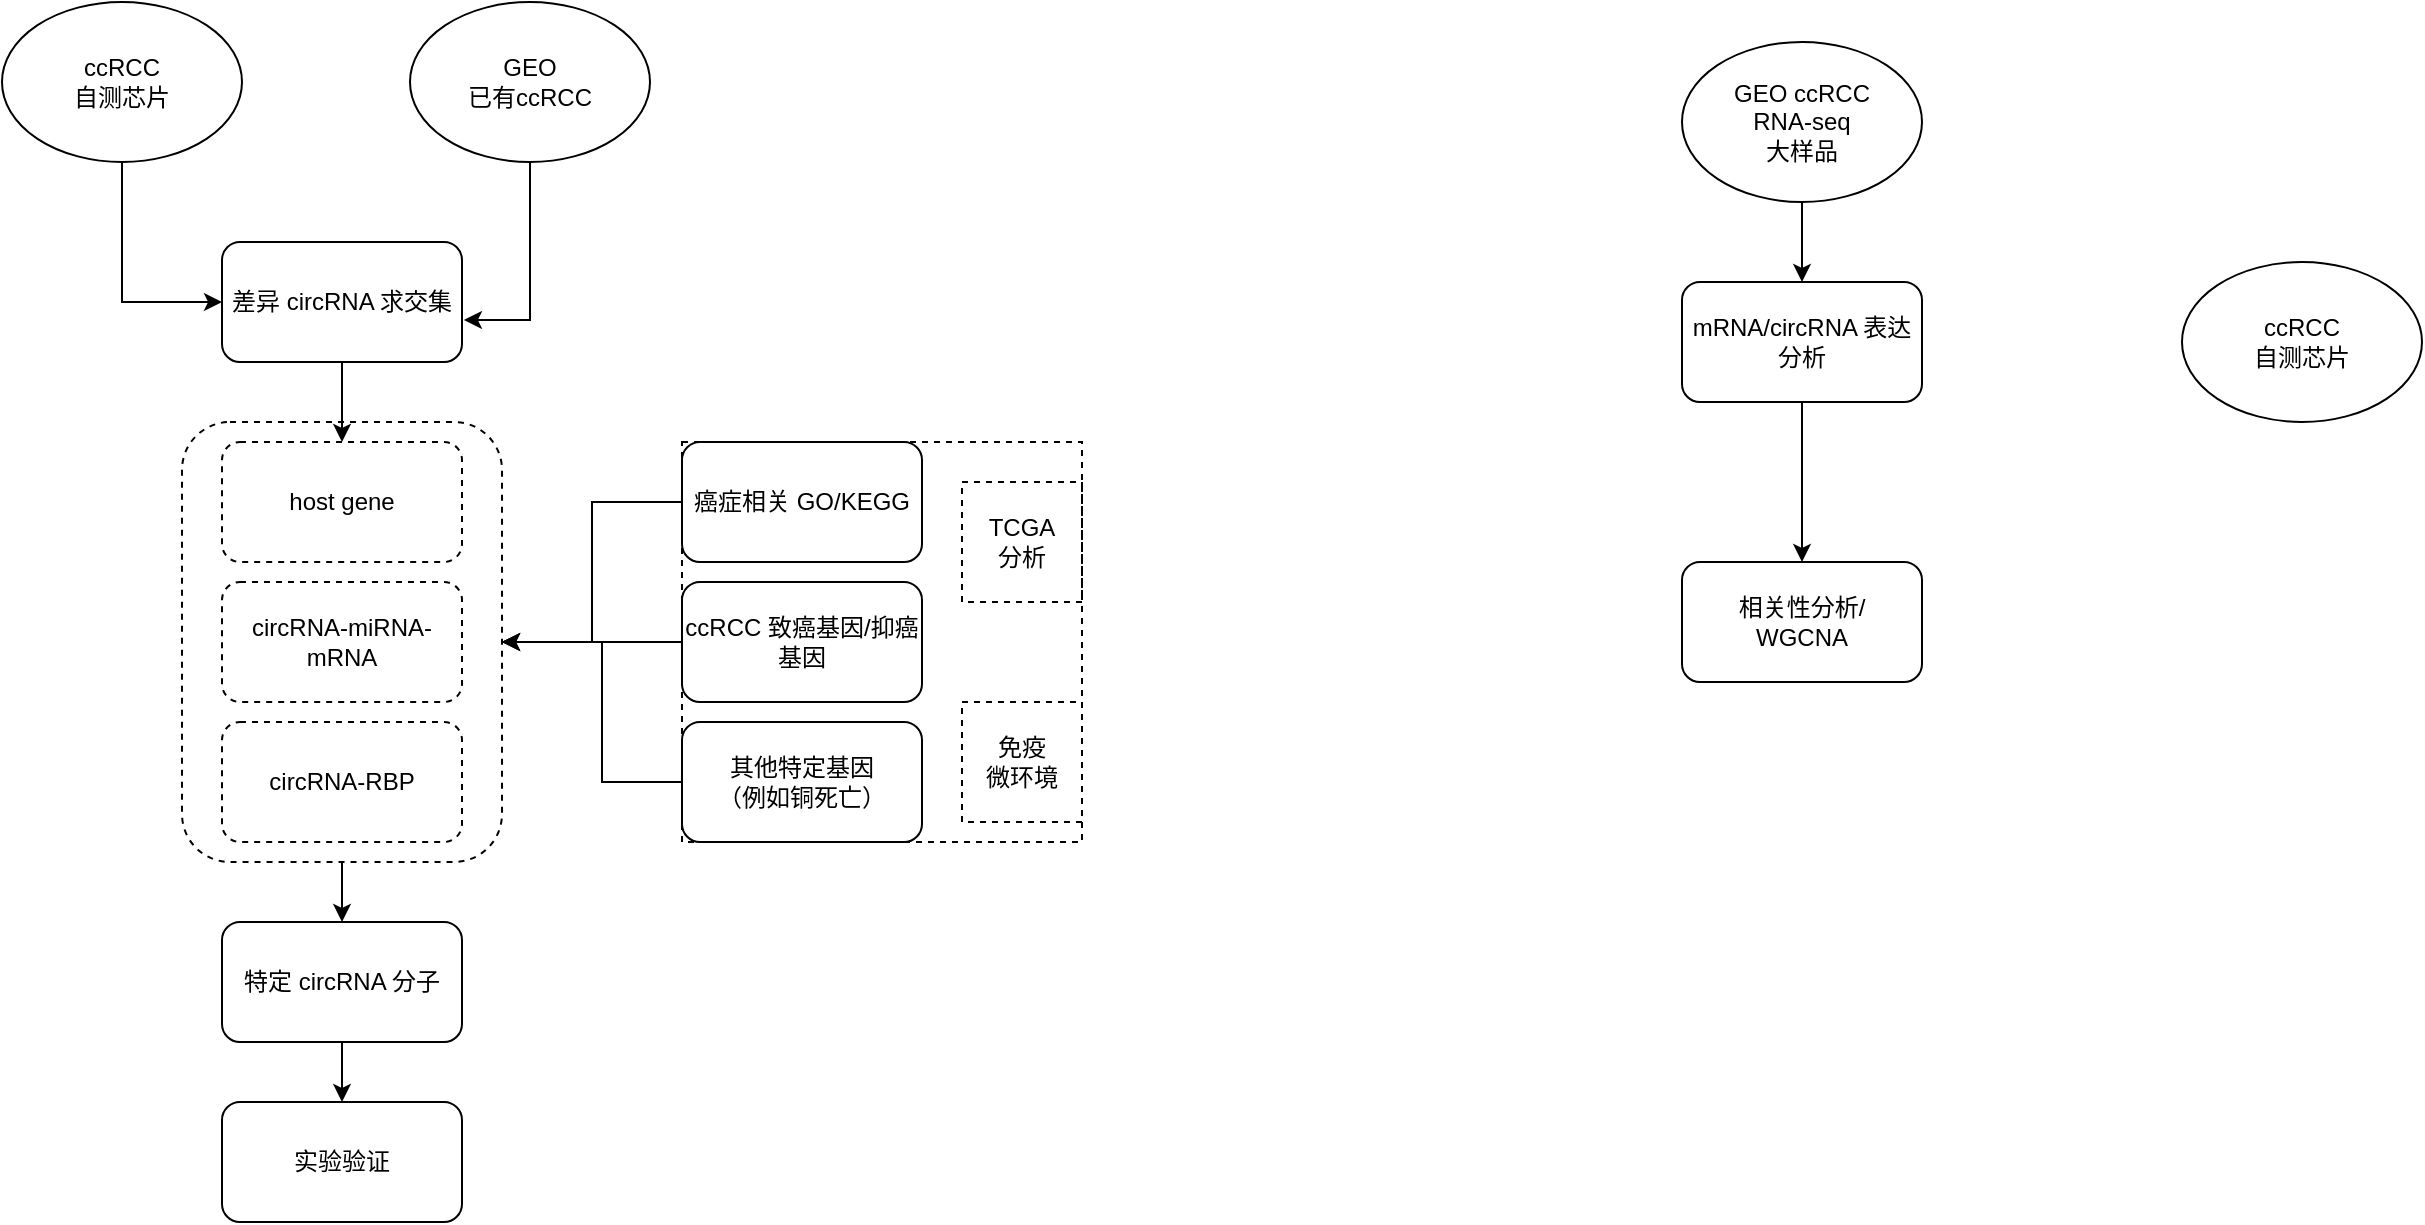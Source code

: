 <mxfile version="16.4.3" type="github">
  <diagram id="C5RBs43oDa-KdzZeNtuy" name="Page-1">
    <mxGraphModel dx="2249" dy="1931" grid="1" gridSize="10" guides="1" tooltips="1" connect="1" arrows="1" fold="1" page="1" pageScale="1" pageWidth="827" pageHeight="1169" math="0" shadow="0">
      <root>
        <mxCell id="WIyWlLk6GJQsqaUBKTNV-0" />
        <mxCell id="WIyWlLk6GJQsqaUBKTNV-1" parent="WIyWlLk6GJQsqaUBKTNV-0" />
        <mxCell id="RJGZW5vNADiljtBDb6SS-3" style="edgeStyle=orthogonalEdgeStyle;rounded=0;orthogonalLoop=1;jettySize=auto;html=1;entryX=0;entryY=0.5;entryDx=0;entryDy=0;" edge="1" parent="WIyWlLk6GJQsqaUBKTNV-1" source="RJGZW5vNADiljtBDb6SS-0" target="RJGZW5vNADiljtBDb6SS-2">
          <mxGeometry relative="1" as="geometry" />
        </mxCell>
        <mxCell id="RJGZW5vNADiljtBDb6SS-0" value="ccRCC&lt;br&gt;自测芯片" style="ellipse;whiteSpace=wrap;html=1;" vertex="1" parent="WIyWlLk6GJQsqaUBKTNV-1">
          <mxGeometry x="-710" y="-170" width="120" height="80" as="geometry" />
        </mxCell>
        <mxCell id="RJGZW5vNADiljtBDb6SS-4" style="edgeStyle=orthogonalEdgeStyle;rounded=0;orthogonalLoop=1;jettySize=auto;html=1;entryX=1.008;entryY=0.65;entryDx=0;entryDy=0;entryPerimeter=0;" edge="1" parent="WIyWlLk6GJQsqaUBKTNV-1" source="RJGZW5vNADiljtBDb6SS-1" target="RJGZW5vNADiljtBDb6SS-2">
          <mxGeometry relative="1" as="geometry" />
        </mxCell>
        <mxCell id="RJGZW5vNADiljtBDb6SS-1" value="GEO&lt;br&gt;已有ccRCC" style="ellipse;whiteSpace=wrap;html=1;" vertex="1" parent="WIyWlLk6GJQsqaUBKTNV-1">
          <mxGeometry x="-506" y="-170" width="120" height="80" as="geometry" />
        </mxCell>
        <mxCell id="RJGZW5vNADiljtBDb6SS-44" value="" style="edgeStyle=orthogonalEdgeStyle;rounded=0;orthogonalLoop=1;jettySize=auto;html=1;" edge="1" parent="WIyWlLk6GJQsqaUBKTNV-1" source="RJGZW5vNADiljtBDb6SS-2" target="RJGZW5vNADiljtBDb6SS-40">
          <mxGeometry relative="1" as="geometry" />
        </mxCell>
        <mxCell id="RJGZW5vNADiljtBDb6SS-2" value="差异 circRNA 求交集" style="rounded=1;whiteSpace=wrap;html=1;" vertex="1" parent="WIyWlLk6GJQsqaUBKTNV-1">
          <mxGeometry x="-600" y="-50" width="120" height="60" as="geometry" />
        </mxCell>
        <mxCell id="RJGZW5vNADiljtBDb6SS-34" style="edgeStyle=orthogonalEdgeStyle;rounded=0;orthogonalLoop=1;jettySize=auto;html=1;exitX=0.5;exitY=1;exitDx=0;exitDy=0;" edge="1" parent="WIyWlLk6GJQsqaUBKTNV-1" source="RJGZW5vNADiljtBDb6SS-5">
          <mxGeometry relative="1" as="geometry">
            <mxPoint x="-540" y="380" as="targetPoint" />
          </mxGeometry>
        </mxCell>
        <mxCell id="RJGZW5vNADiljtBDb6SS-5" value="特定 circRNA 分子" style="rounded=1;whiteSpace=wrap;html=1;" vertex="1" parent="WIyWlLk6GJQsqaUBKTNV-1">
          <mxGeometry x="-600" y="290" width="120" height="60" as="geometry" />
        </mxCell>
        <mxCell id="RJGZW5vNADiljtBDb6SS-42" style="edgeStyle=orthogonalEdgeStyle;rounded=0;orthogonalLoop=1;jettySize=auto;html=1;exitX=0;exitY=0.5;exitDx=0;exitDy=0;" edge="1" parent="WIyWlLk6GJQsqaUBKTNV-1" source="RJGZW5vNADiljtBDb6SS-7">
          <mxGeometry relative="1" as="geometry">
            <mxPoint x="-460" y="150" as="targetPoint" />
          </mxGeometry>
        </mxCell>
        <mxCell id="RJGZW5vNADiljtBDb6SS-7" value="ccRCC 致癌基因/抑癌基因" style="rounded=1;whiteSpace=wrap;html=1;" vertex="1" parent="WIyWlLk6GJQsqaUBKTNV-1">
          <mxGeometry x="-370" y="120" width="120" height="60" as="geometry" />
        </mxCell>
        <mxCell id="RJGZW5vNADiljtBDb6SS-43" style="edgeStyle=orthogonalEdgeStyle;rounded=0;orthogonalLoop=1;jettySize=auto;html=1;exitX=0;exitY=0.5;exitDx=0;exitDy=0;" edge="1" parent="WIyWlLk6GJQsqaUBKTNV-1" source="RJGZW5vNADiljtBDb6SS-10">
          <mxGeometry relative="1" as="geometry">
            <mxPoint x="-460" y="150" as="targetPoint" />
            <Array as="points">
              <mxPoint x="-410" y="220" />
              <mxPoint x="-410" y="150" />
            </Array>
          </mxGeometry>
        </mxCell>
        <mxCell id="RJGZW5vNADiljtBDb6SS-10" value="其他特定基因&lt;br&gt;（例如铜死亡）" style="rounded=1;whiteSpace=wrap;html=1;" vertex="1" parent="WIyWlLk6GJQsqaUBKTNV-1">
          <mxGeometry x="-370" y="190" width="120" height="60" as="geometry" />
        </mxCell>
        <mxCell id="RJGZW5vNADiljtBDb6SS-41" style="edgeStyle=orthogonalEdgeStyle;rounded=0;orthogonalLoop=1;jettySize=auto;html=1;exitX=0;exitY=0.5;exitDx=0;exitDy=0;entryX=1;entryY=0.5;entryDx=0;entryDy=0;" edge="1" parent="WIyWlLk6GJQsqaUBKTNV-1" source="RJGZW5vNADiljtBDb6SS-19" target="RJGZW5vNADiljtBDb6SS-27">
          <mxGeometry relative="1" as="geometry" />
        </mxCell>
        <mxCell id="RJGZW5vNADiljtBDb6SS-19" value="癌症相关 GO/KEGG" style="rounded=1;whiteSpace=wrap;html=1;" vertex="1" parent="WIyWlLk6GJQsqaUBKTNV-1">
          <mxGeometry x="-370" y="50" width="120" height="60" as="geometry" />
        </mxCell>
        <mxCell id="RJGZW5vNADiljtBDb6SS-25" value="circRNA-miRNA-mRNA" style="rounded=1;whiteSpace=wrap;html=1;dashed=1;" vertex="1" parent="WIyWlLk6GJQsqaUBKTNV-1">
          <mxGeometry x="-600" y="120" width="120" height="60" as="geometry" />
        </mxCell>
        <mxCell id="RJGZW5vNADiljtBDb6SS-26" value="circRNA-RBP" style="rounded=1;whiteSpace=wrap;html=1;dashed=1;" vertex="1" parent="WIyWlLk6GJQsqaUBKTNV-1">
          <mxGeometry x="-600" y="190" width="120" height="60" as="geometry" />
        </mxCell>
        <mxCell id="RJGZW5vNADiljtBDb6SS-46" value="" style="edgeStyle=orthogonalEdgeStyle;rounded=0;orthogonalLoop=1;jettySize=auto;html=1;" edge="1" parent="WIyWlLk6GJQsqaUBKTNV-1" source="RJGZW5vNADiljtBDb6SS-27" target="RJGZW5vNADiljtBDb6SS-5">
          <mxGeometry relative="1" as="geometry" />
        </mxCell>
        <mxCell id="RJGZW5vNADiljtBDb6SS-27" value="" style="rounded=1;whiteSpace=wrap;html=1;dashed=1;fillColor=none;" vertex="1" parent="WIyWlLk6GJQsqaUBKTNV-1">
          <mxGeometry x="-620" y="40" width="160" height="220" as="geometry" />
        </mxCell>
        <mxCell id="RJGZW5vNADiljtBDb6SS-38" value="实验验证" style="rounded=1;whiteSpace=wrap;html=1;fillColor=none;" vertex="1" parent="WIyWlLk6GJQsqaUBKTNV-1">
          <mxGeometry x="-600" y="380" width="120" height="60" as="geometry" />
        </mxCell>
        <mxCell id="RJGZW5vNADiljtBDb6SS-56" style="edgeStyle=orthogonalEdgeStyle;rounded=0;orthogonalLoop=1;jettySize=auto;html=1;exitX=0.5;exitY=1;exitDx=0;exitDy=0;entryX=0.5;entryY=0;entryDx=0;entryDy=0;" edge="1" parent="WIyWlLk6GJQsqaUBKTNV-1" source="RJGZW5vNADiljtBDb6SS-39" target="RJGZW5vNADiljtBDb6SS-54">
          <mxGeometry relative="1" as="geometry" />
        </mxCell>
        <mxCell id="RJGZW5vNADiljtBDb6SS-39" value="GEO ccRCC&lt;br&gt;RNA-seq &lt;br&gt;大样品" style="ellipse;whiteSpace=wrap;html=1;fillColor=none;" vertex="1" parent="WIyWlLk6GJQsqaUBKTNV-1">
          <mxGeometry x="130" y="-150" width="120" height="80" as="geometry" />
        </mxCell>
        <mxCell id="RJGZW5vNADiljtBDb6SS-40" value="host gene" style="rounded=1;whiteSpace=wrap;html=1;fillColor=none;dashed=1;" vertex="1" parent="WIyWlLk6GJQsqaUBKTNV-1">
          <mxGeometry x="-600" y="50" width="120" height="60" as="geometry" />
        </mxCell>
        <mxCell id="RJGZW5vNADiljtBDb6SS-48" value="" style="rounded=0;whiteSpace=wrap;html=1;dashed=1;fillColor=none;" vertex="1" parent="WIyWlLk6GJQsqaUBKTNV-1">
          <mxGeometry x="-370" y="50" width="200" height="200" as="geometry" />
        </mxCell>
        <mxCell id="RJGZW5vNADiljtBDb6SS-49" value="TCGA &lt;br&gt;分析" style="rounded=0;whiteSpace=wrap;html=1;dashed=1;fillColor=none;" vertex="1" parent="WIyWlLk6GJQsqaUBKTNV-1">
          <mxGeometry x="-230" y="70" width="60" height="60" as="geometry" />
        </mxCell>
        <mxCell id="RJGZW5vNADiljtBDb6SS-51" value="免疫&lt;br&gt;微环境" style="rounded=0;whiteSpace=wrap;html=1;dashed=1;fillColor=none;" vertex="1" parent="WIyWlLk6GJQsqaUBKTNV-1">
          <mxGeometry x="-230" y="180" width="60" height="60" as="geometry" />
        </mxCell>
        <mxCell id="RJGZW5vNADiljtBDb6SS-58" value="" style="edgeStyle=orthogonalEdgeStyle;rounded=0;orthogonalLoop=1;jettySize=auto;html=1;" edge="1" parent="WIyWlLk6GJQsqaUBKTNV-1" source="RJGZW5vNADiljtBDb6SS-54" target="RJGZW5vNADiljtBDb6SS-57">
          <mxGeometry relative="1" as="geometry" />
        </mxCell>
        <mxCell id="RJGZW5vNADiljtBDb6SS-54" value="mRNA/circRNA 表达分析" style="rounded=1;whiteSpace=wrap;html=1;fillColor=none;" vertex="1" parent="WIyWlLk6GJQsqaUBKTNV-1">
          <mxGeometry x="130" y="-30" width="120" height="60" as="geometry" />
        </mxCell>
        <mxCell id="RJGZW5vNADiljtBDb6SS-55" value="ccRCC&lt;br&gt;自测芯片" style="ellipse;whiteSpace=wrap;html=1;" vertex="1" parent="WIyWlLk6GJQsqaUBKTNV-1">
          <mxGeometry x="380" y="-40" width="120" height="80" as="geometry" />
        </mxCell>
        <mxCell id="RJGZW5vNADiljtBDb6SS-57" value="相关性分析/&lt;br&gt;WGCNA" style="rounded=1;whiteSpace=wrap;html=1;fillColor=none;" vertex="1" parent="WIyWlLk6GJQsqaUBKTNV-1">
          <mxGeometry x="130" y="110" width="120" height="60" as="geometry" />
        </mxCell>
      </root>
    </mxGraphModel>
  </diagram>
</mxfile>
